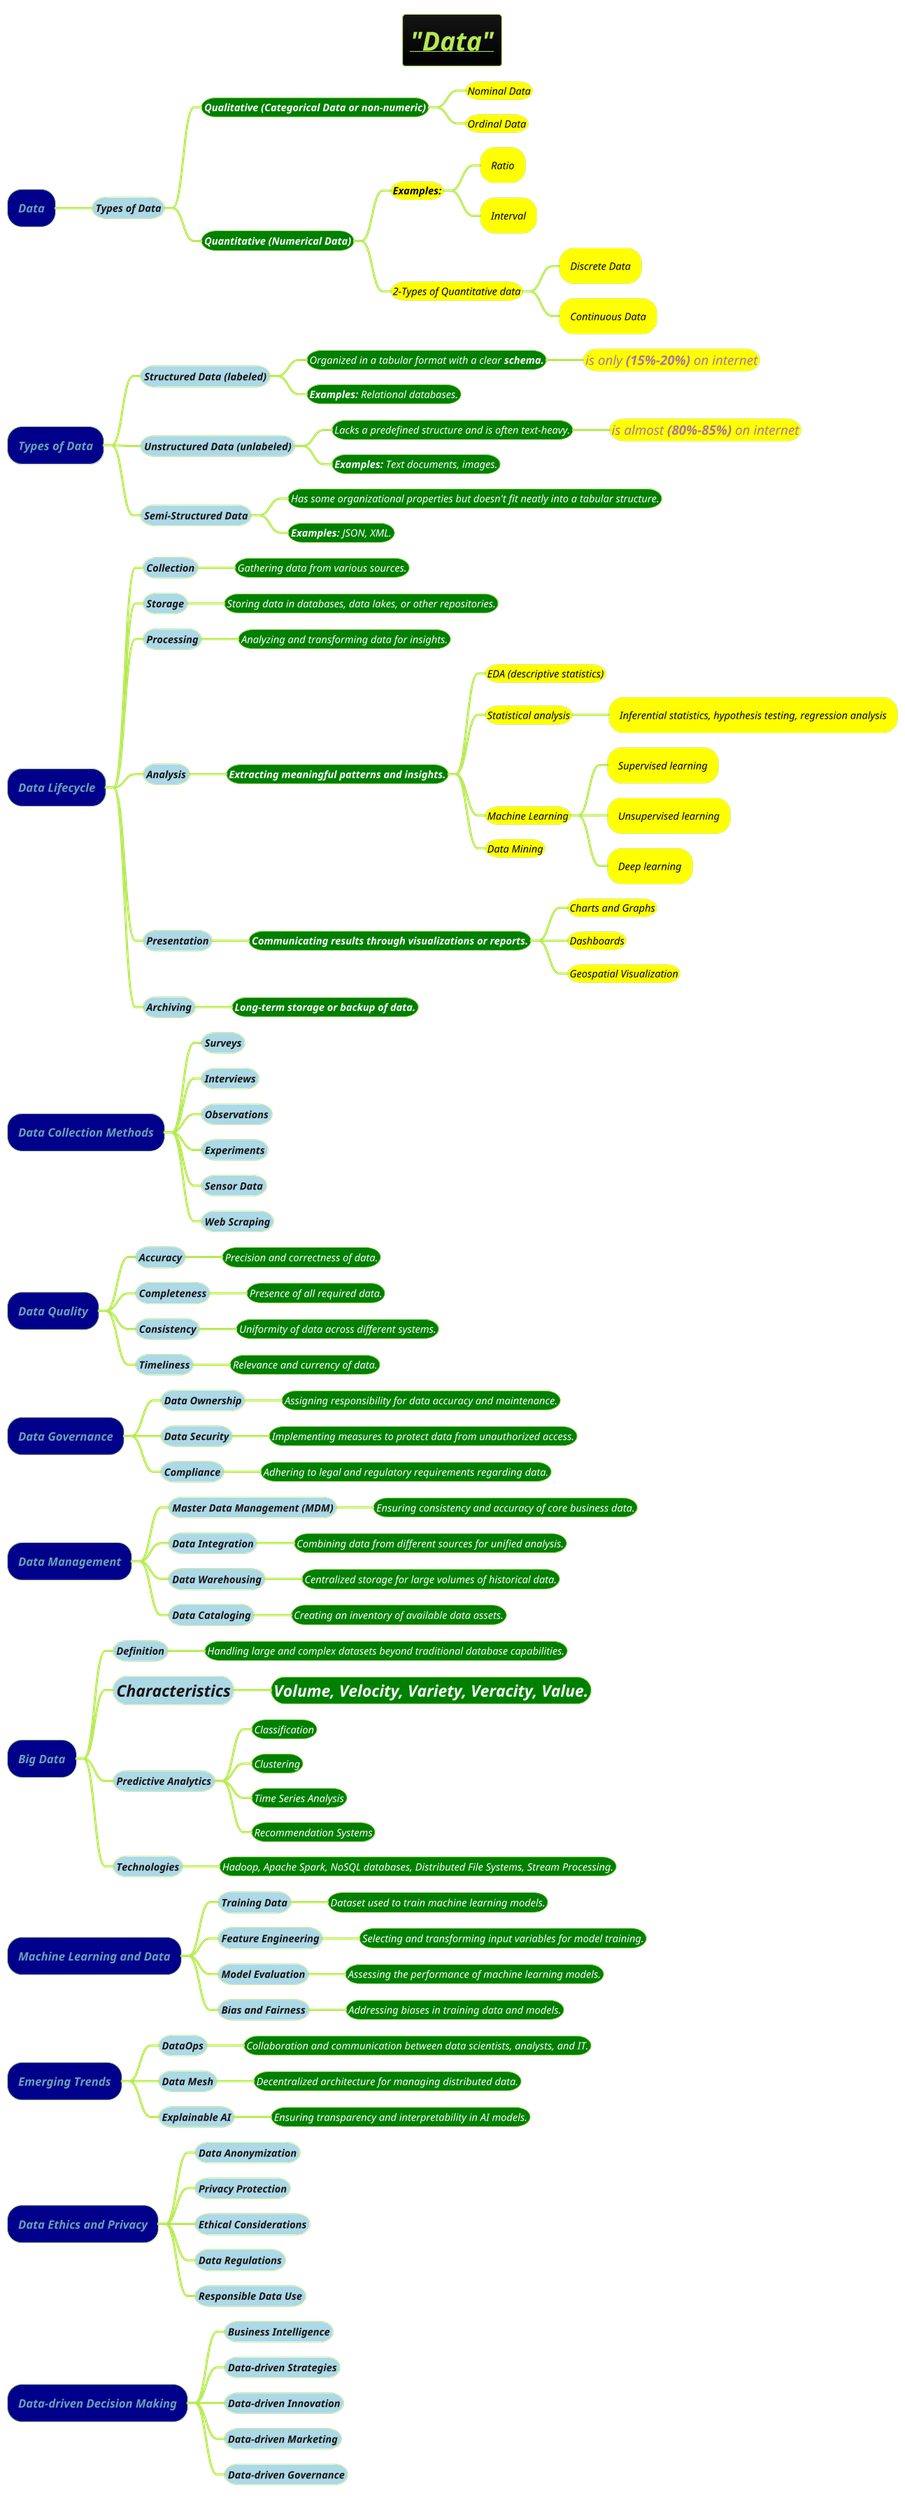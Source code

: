 @startmindmap
title =<i><b><u>"Data"
!theme hacker

*[#darkblue] <i>Data
**[#lightblue] <i><color #blac><size:14>Types of Data
***[#green] <b><i><color #white><size:14>Qualitative (Categorical Data or non-numeric)
****[#yellow] <i><color #black><size:14>Nominal Data
****[#yellow] <i><color #black><size:14>Ordinal Data
***[#green] <b><i><color #white><size:14>Quantitative (Numerical Data)
****[#yellow] <i><color #black><size:14>**Examples:**
*****[#yellow] <i><color #black><size:14>Ratio
*****[#yellow] <i><color #black><size:14>Interval
****[#yellow] <i><color #black><size:14>2-Types of Quantitative data
*****[#yellow] <i><color #black><size:14>Discrete Data
*****[#yellow] <i><color #black><size:14>Continuous Data

*[#darkblue] <i>Types of Data
**[#lightblue] <i><color #blac><size:14>Structured Data <b>(labeled)
***[#green] <i><color #white><size:14>Organized in a tabular format with a clear <b>schema.
****[#yellow] <i><size:18>is only **(15%-20%)** on internet
***[#green] <i><color #white><size:14>**Examples:** Relational databases.

**[#lightblue] <i><color #blac><size:14>Unstructured Data (unlabeled)
***[#green] <i><color #white><size:14>Lacks a predefined structure and is often text-heavy.
****[#yellow] <i><size:18>is almost **(80%-85%)** on internet
***[#green] <i><color #white><size:14>**Examples:** Text documents, images.

**[#lightblue] <i><color #blac><size:14>Semi-Structured Data
***[#green] <i><color #white><size:14>Has some organizational properties but doesn't fit neatly into a tabular structure.
***[#green] <i><color #white><size:14>**Examples:** JSON, XML.

*[#darkblue] <i>Data Lifecycle
**[#lightblue] <i><color #blac><size:14>Collection
***[#green] <i><color #white><size:14>Gathering data from various sources.
**[#lightblue] <i><color #blac><size:14>Storage
***[#green] <i><color #white><size:14>Storing data in databases, data lakes, or other repositories.
**[#lightblue] <i><color #blac><size:14>Processing
***[#green] <i><color #white><size:14>Analyzing and transforming data for insights.
**[#lightblue] <i><color #blac><size:14>Analysis
***[#green] <b><i><color #white><size:14>Extracting meaningful patterns and insights.
****[#yellow] <i><color #black><size:14>EDA (descriptive statistics)
****[#yellow] <i><color #black><size:14>Statistical analysis
*****[#yellow] <i><color #black><size:14>Inferential statistics, hypothesis testing, regression analysis
****[#yellow] <i><color #black><size:14>Machine Learning
*****[#yellow] <i><color #black><size:14>Supervised learning
*****[#yellow] <i><color #black><size:14>Unsupervised learning
*****[#yellow] <i><color #black><size:14>Deep learning
****[#yellow] <i><color #black><size:14>Data Mining
**[#lightblue] <i><color #blac><size:14>Presentation
***[#green] <b><i><color #white><size:14>Communicating results through visualizations or reports.
****[#yellow] <i><color #black><size:14>Charts and Graphs
****[#yellow] <i><color #black><size:14>Dashboards
****[#yellow] <i><color #black><size:14>Geospatial Visualization

**[#lightblue] <i><color #blac><size:14>Archiving
***[#green] <b><i><color #white><size:14>Long-term storage or backup of data.

*[#darkblue] <i>Data Collection Methods
**[#lightblue] <i><color #blac><size:14>Surveys
**[#lightblue] <i><color #blac><size:14>Interviews
**[#lightblue] <i><color #blac><size:14>Observations
**[#lightblue] <i><color #blac><size:14>Experiments
**[#lightblue] <i><color #blac><size:14>Sensor Data
**[#lightblue] <i><color #blac><size:14>Web Scraping

*[#darkblue] <i>Data Quality
**[#lightblue] <i><color #blac><size:14>Accuracy
***[#green] <i><color #white><size:14>Precision and correctness of data.
**[#lightblue] <i><color #blac><size:14>Completeness
***[#green] <i><color #white><size:14>Presence of all required data.
**[#lightblue] <i><color #blac><size:14>Consistency
***[#green] <i><color #white><size:14>Uniformity of data across different systems.
**[#lightblue] <i><color #blac><size:14>Timeliness
***[#green] <i><color #white><size:14>Relevance and currency of data.

*[#darkblue] <i>Data Governance
**[#lightblue] <i><color #blac><size:14>Data Ownership
***[#green] <i><color #white><size:14>Assigning responsibility for data accuracy and maintenance.
**[#lightblue] <i><color #blac><size:14>Data Security
***[#green] <i><color #white><size:14>Implementing measures to protect data from unauthorized access.
**[#lightblue] <i><color #blac><size:14>Compliance
***[#green] <i><color #white><size:14>Adhering to legal and regulatory requirements regarding data.

*[#darkblue] <i>Data Management
**[#lightblue] <i><color #blac><size:14>Master Data Management (MDM)
***[#green] <i><color #white><size:14>Ensuring consistency and accuracy of core business data.
**[#lightblue] <i><color #blac><size:14>Data Integration
***[#green] <i><color #white><size:14>Combining data from different sources for unified analysis.
**[#lightblue] <i><color #blac><size:14>Data Warehousing
***[#green] <i><color #white><size:14>Centralized storage for large volumes of historical data.
**[#lightblue] <i><color #blac><size:14>Data Cataloging
***[#green] <i><color #white><size:14>Creating an inventory of available data assets.

*[#darkblue] <i>Big Data
**[#lightblue] <i><color #blac><size:14>Definition
***[#green] <i><color #white><size:14>Handling large and complex datasets beyond traditional database capabilities.
**[#lightblue] <i><color #blac><size:22>Characteristics
***[#green] <i><color #white><size:22><b>Volume, Velocity, Variety, Veracity, Value.
**[#lightblue] <i><color #blac><size:14>Predictive Analytics
***[#green] <i><color #white><size:14>Classification
***[#green] <i><color #white><size:14>Clustering
***[#green] <i><color #white><size:14>Time Series Analysis
***[#green] <i><color #white><size:14>Recommendation Systems
**[#lightblue] <i><color #blac><size:14>Technologies
***[#green] <i><color #white><size:14>Hadoop, Apache Spark, NoSQL databases, Distributed File Systems, Stream Processing.

*[#darkblue] <i>Machine Learning and Data
**[#lightblue] <i><color #blac><size:14>Training Data
***[#green] <i><color #white><size:14>Dataset used to train machine learning models.
**[#lightblue] <i><color #blac><size:14>Feature Engineering
***[#green] <i><color #white><size:14>Selecting and transforming input variables for model training.
**[#lightblue] <i><color #blac><size:14>Model Evaluation
***[#green] <i><color #white><size:14>Assessing the performance of machine learning models.
**[#lightblue] <i><color #blac><size:14>Bias and Fairness
***[#green] <i><color #white><size:14>Addressing biases in training data and models.

*[#darkblue] <i>Emerging Trends
**[#lightblue] <i><color #blac><size:14>DataOps
***[#green] <i><color #white><size:14>Collaboration and communication between data scientists, analysts, and IT.
**[#lightblue] <i><color #blac><size:14>Data Mesh
***[#green] <i><color #white><size:14>Decentralized architecture for managing distributed data.
**[#lightblue] <i><color #blac><size:14>Explainable AI
***[#green] <i><color #white><size:14>Ensuring transparency and interpretability in AI models.

*[#darkblue] <i>Data Ethics and Privacy
**[#lightblue] <i><color #blac><size:14>Data Anonymization
**[#lightblue] <i><color #blac><size:14>Privacy Protection
**[#lightblue] <i><color #blac><size:14>Ethical Considerations
**[#lightblue] <i><color #blac><size:14>Data Regulations
**[#lightblue] <i><color #blac><size:14>Responsible Data Use

*[#darkblue] <i>Data-driven Decision Making
**[#lightblue] <i><color #blac><size:14>Business Intelligence
**[#lightblue] <i><color #blac><size:14>Data-driven Strategies
**[#lightblue] <i><color #blac><size:14>Data-driven Innovation
**[#lightblue] <i><color #blac><size:14>Data-driven Marketing
**[#lightblue] <i><color #blac><size:14>Data-driven Governance
@endmindmap
